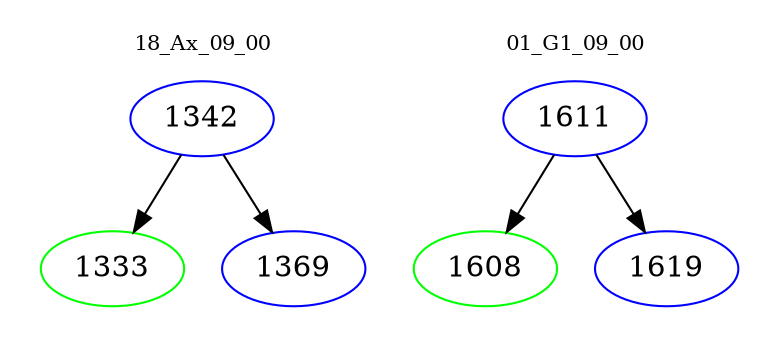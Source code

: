 digraph{
subgraph cluster_0 {
color = white
label = "18_Ax_09_00";
fontsize=10;
T0_1342 [label="1342", color="blue"]
T0_1342 -> T0_1333 [color="black"]
T0_1333 [label="1333", color="green"]
T0_1342 -> T0_1369 [color="black"]
T0_1369 [label="1369", color="blue"]
}
subgraph cluster_1 {
color = white
label = "01_G1_09_00";
fontsize=10;
T1_1611 [label="1611", color="blue"]
T1_1611 -> T1_1608 [color="black"]
T1_1608 [label="1608", color="green"]
T1_1611 -> T1_1619 [color="black"]
T1_1619 [label="1619", color="blue"]
}
}
